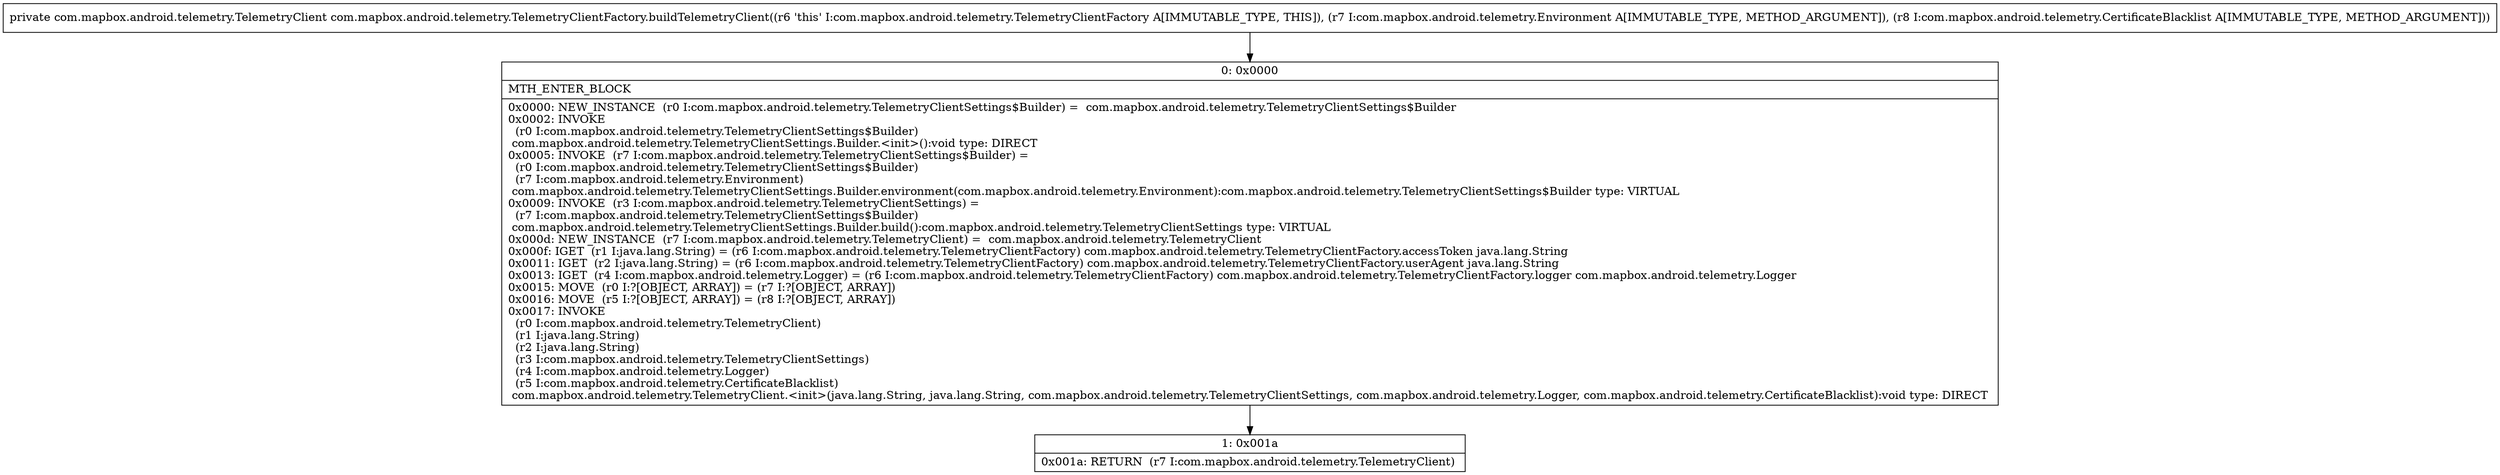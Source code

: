 digraph "CFG forcom.mapbox.android.telemetry.TelemetryClientFactory.buildTelemetryClient(Lcom\/mapbox\/android\/telemetry\/Environment;Lcom\/mapbox\/android\/telemetry\/CertificateBlacklist;)Lcom\/mapbox\/android\/telemetry\/TelemetryClient;" {
Node_0 [shape=record,label="{0\:\ 0x0000|MTH_ENTER_BLOCK\l|0x0000: NEW_INSTANCE  (r0 I:com.mapbox.android.telemetry.TelemetryClientSettings$Builder) =  com.mapbox.android.telemetry.TelemetryClientSettings$Builder \l0x0002: INVOKE  \l  (r0 I:com.mapbox.android.telemetry.TelemetryClientSettings$Builder)\l com.mapbox.android.telemetry.TelemetryClientSettings.Builder.\<init\>():void type: DIRECT \l0x0005: INVOKE  (r7 I:com.mapbox.android.telemetry.TelemetryClientSettings$Builder) = \l  (r0 I:com.mapbox.android.telemetry.TelemetryClientSettings$Builder)\l  (r7 I:com.mapbox.android.telemetry.Environment)\l com.mapbox.android.telemetry.TelemetryClientSettings.Builder.environment(com.mapbox.android.telemetry.Environment):com.mapbox.android.telemetry.TelemetryClientSettings$Builder type: VIRTUAL \l0x0009: INVOKE  (r3 I:com.mapbox.android.telemetry.TelemetryClientSettings) = \l  (r7 I:com.mapbox.android.telemetry.TelemetryClientSettings$Builder)\l com.mapbox.android.telemetry.TelemetryClientSettings.Builder.build():com.mapbox.android.telemetry.TelemetryClientSettings type: VIRTUAL \l0x000d: NEW_INSTANCE  (r7 I:com.mapbox.android.telemetry.TelemetryClient) =  com.mapbox.android.telemetry.TelemetryClient \l0x000f: IGET  (r1 I:java.lang.String) = (r6 I:com.mapbox.android.telemetry.TelemetryClientFactory) com.mapbox.android.telemetry.TelemetryClientFactory.accessToken java.lang.String \l0x0011: IGET  (r2 I:java.lang.String) = (r6 I:com.mapbox.android.telemetry.TelemetryClientFactory) com.mapbox.android.telemetry.TelemetryClientFactory.userAgent java.lang.String \l0x0013: IGET  (r4 I:com.mapbox.android.telemetry.Logger) = (r6 I:com.mapbox.android.telemetry.TelemetryClientFactory) com.mapbox.android.telemetry.TelemetryClientFactory.logger com.mapbox.android.telemetry.Logger \l0x0015: MOVE  (r0 I:?[OBJECT, ARRAY]) = (r7 I:?[OBJECT, ARRAY]) \l0x0016: MOVE  (r5 I:?[OBJECT, ARRAY]) = (r8 I:?[OBJECT, ARRAY]) \l0x0017: INVOKE  \l  (r0 I:com.mapbox.android.telemetry.TelemetryClient)\l  (r1 I:java.lang.String)\l  (r2 I:java.lang.String)\l  (r3 I:com.mapbox.android.telemetry.TelemetryClientSettings)\l  (r4 I:com.mapbox.android.telemetry.Logger)\l  (r5 I:com.mapbox.android.telemetry.CertificateBlacklist)\l com.mapbox.android.telemetry.TelemetryClient.\<init\>(java.lang.String, java.lang.String, com.mapbox.android.telemetry.TelemetryClientSettings, com.mapbox.android.telemetry.Logger, com.mapbox.android.telemetry.CertificateBlacklist):void type: DIRECT \l}"];
Node_1 [shape=record,label="{1\:\ 0x001a|0x001a: RETURN  (r7 I:com.mapbox.android.telemetry.TelemetryClient) \l}"];
MethodNode[shape=record,label="{private com.mapbox.android.telemetry.TelemetryClient com.mapbox.android.telemetry.TelemetryClientFactory.buildTelemetryClient((r6 'this' I:com.mapbox.android.telemetry.TelemetryClientFactory A[IMMUTABLE_TYPE, THIS]), (r7 I:com.mapbox.android.telemetry.Environment A[IMMUTABLE_TYPE, METHOD_ARGUMENT]), (r8 I:com.mapbox.android.telemetry.CertificateBlacklist A[IMMUTABLE_TYPE, METHOD_ARGUMENT])) }"];
MethodNode -> Node_0;
Node_0 -> Node_1;
}

